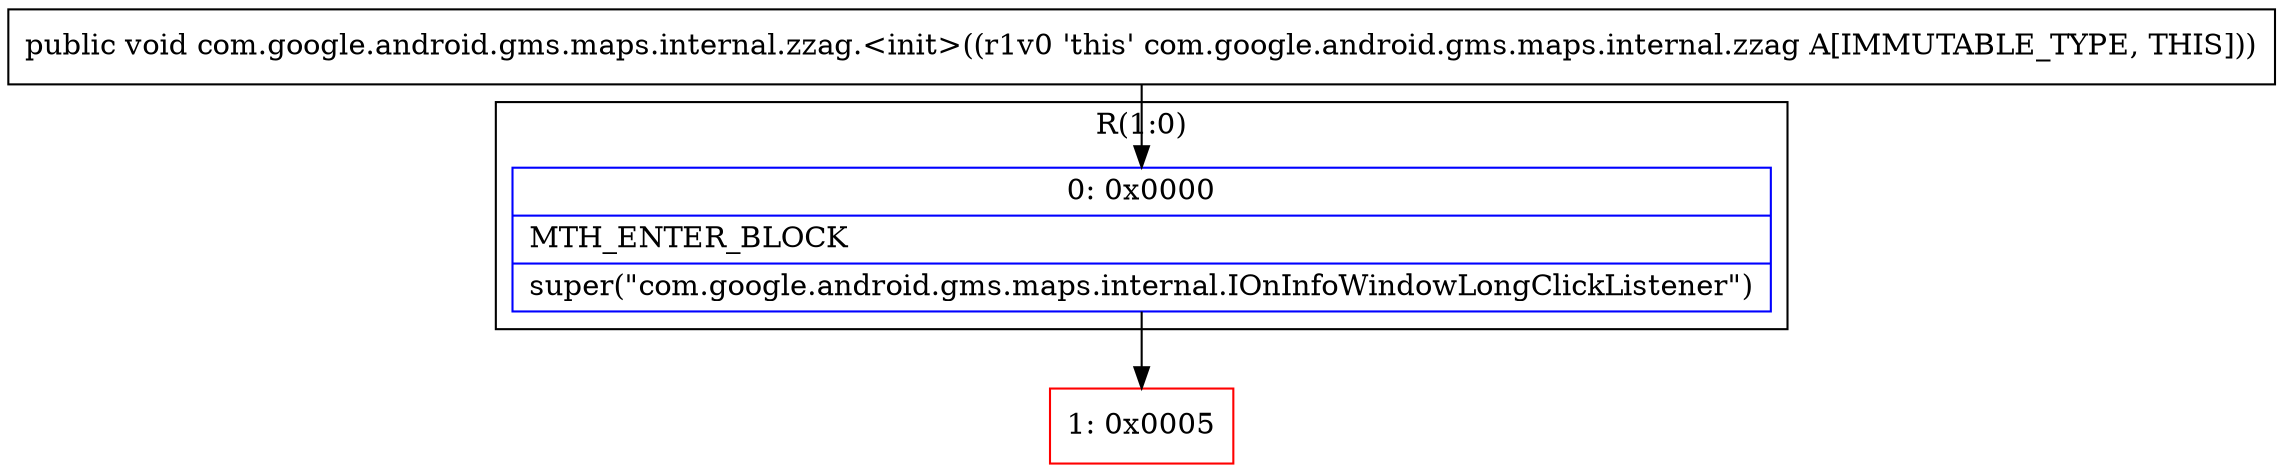 digraph "CFG forcom.google.android.gms.maps.internal.zzag.\<init\>()V" {
subgraph cluster_Region_408800787 {
label = "R(1:0)";
node [shape=record,color=blue];
Node_0 [shape=record,label="{0\:\ 0x0000|MTH_ENTER_BLOCK\l|super(\"com.google.android.gms.maps.internal.IOnInfoWindowLongClickListener\")\l}"];
}
Node_1 [shape=record,color=red,label="{1\:\ 0x0005}"];
MethodNode[shape=record,label="{public void com.google.android.gms.maps.internal.zzag.\<init\>((r1v0 'this' com.google.android.gms.maps.internal.zzag A[IMMUTABLE_TYPE, THIS])) }"];
MethodNode -> Node_0;
Node_0 -> Node_1;
}

